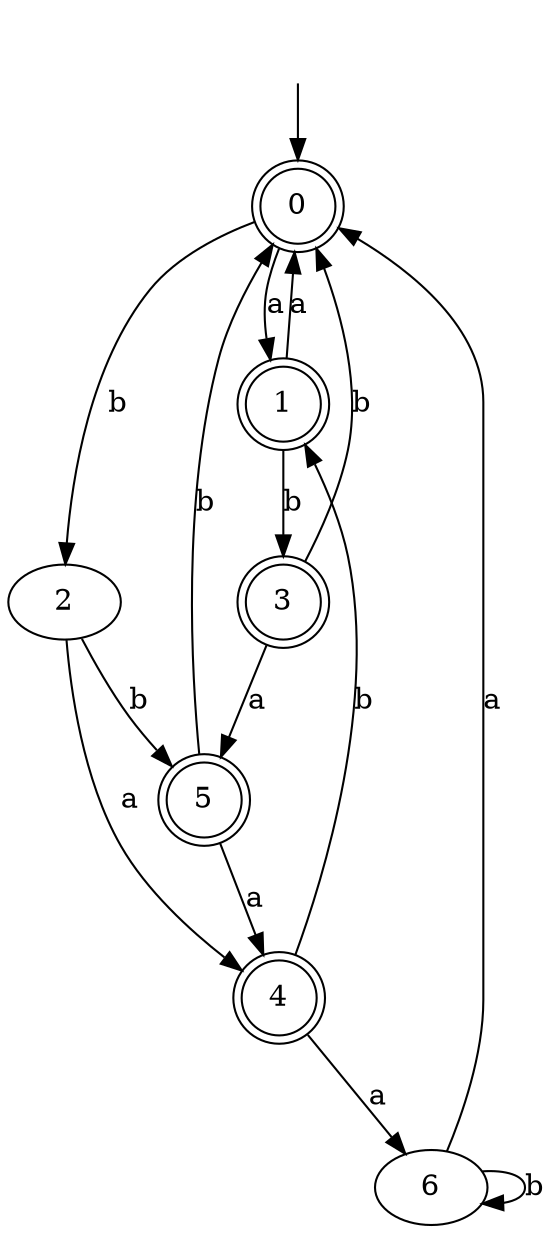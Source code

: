digraph RandomDFA {
  __start0 [label="", shape=none];
  __start0 -> 0 [label=""];
  0 [shape=circle] [shape=doublecircle]
  0 -> 1 [label="a"]
  0 -> 2 [label="b"]
  1 [shape=doublecircle]
  1 -> 0 [label="a"]
  1 -> 3 [label="b"]
  2
  2 -> 4 [label="a"]
  2 -> 5 [label="b"]
  3 [shape=doublecircle]
  3 -> 5 [label="a"]
  3 -> 0 [label="b"]
  4 [shape=doublecircle]
  4 -> 6 [label="a"]
  4 -> 1 [label="b"]
  5 [shape=doublecircle]
  5 -> 4 [label="a"]
  5 -> 0 [label="b"]
  6
  6 -> 0 [label="a"]
  6 -> 6 [label="b"]
}
